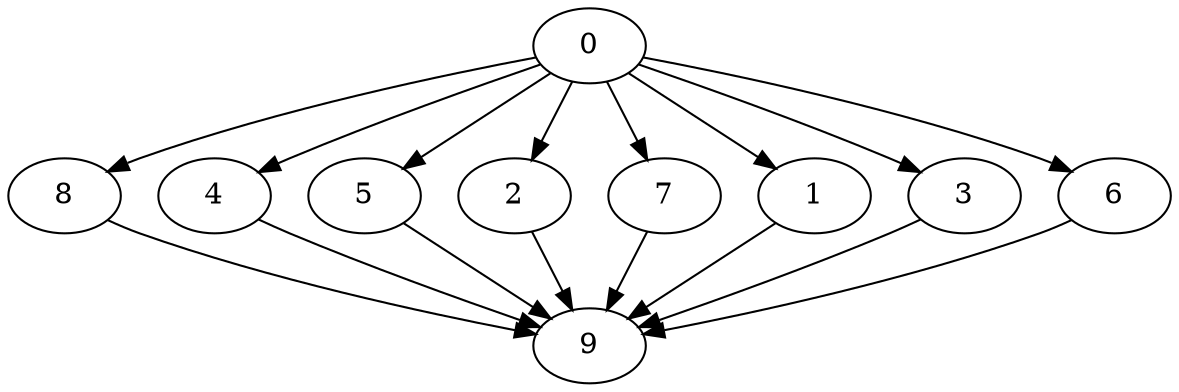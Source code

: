 digraph "Fork_Join_Nodes_10_CCR_1.00_WeightType_Random#4" {
	graph ["Duplicate states"=0,
		GraphType=F_J,
		"Max states in OPEN"=0,
		Modes="120000ms; topo-ordered tasks, ; Pruning: task equivalence, fixed order ready list, ; F-value: ; Optimisation: best schedule length (\
SL) optimisation on equal, ",
		NumberOfTasks=10,
		"Pruned using list schedule length"=5634,
		"States removed from OPEN"=0,
		TargetSystem="Homogeneous-2",
		"Time to schedule (ms)"=368,
		"Total idle time"=17,
		"Total schedule length"=61,
		"Total sequential time"=97,
		"Total states created"=36527
	];
	0	["Finish time"=13,
		Processor=0,
		"Start time"=0,
		Weight=13];
	8	["Finish time"=27,
		Processor=1,
		"Start time"=16,
		Weight=11];
	0 -> 8	[Weight=3];
	4	["Finish time"=40,
		Processor=1,
		"Start time"=27,
		Weight=13];
	0 -> 4	[Weight=10];
	5	["Finish time"=22,
		Processor=0,
		"Start time"=13,
		Weight=9];
	0 -> 5	[Weight=6];
	2	["Finish time"=53,
		Processor=0,
		"Start time"=40,
		Weight=13];
	0 -> 2	[Weight=5];
	7	["Finish time"=40,
		Processor=0,
		"Start time"=29,
		Weight=11];
	0 -> 7	[Weight=4];
	1	["Finish time"=29,
		Processor=0,
		"Start time"=22,
		Weight=7];
	0 -> 1	[Weight=5];
	3	["Finish time"=55,
		Processor=1,
		"Start time"=44,
		Weight=11];
	0 -> 3	[Weight=7];
	6	["Finish time"=44,
		Processor=1,
		"Start time"=40,
		Weight=4];
	0 -> 6	[Weight=7];
	9	["Finish time"=61,
		Processor=1,
		"Start time"=56,
		Weight=5];
	8 -> 9	[Weight=9];
	4 -> 9	[Weight=6];
	5 -> 9	[Weight=9];
	2 -> 9	[Weight=3];
	7 -> 9	[Weight=5];
	1 -> 9	[Weight=8];
	3 -> 9	[Weight=3];
	6 -> 9	[Weight=7];
}
